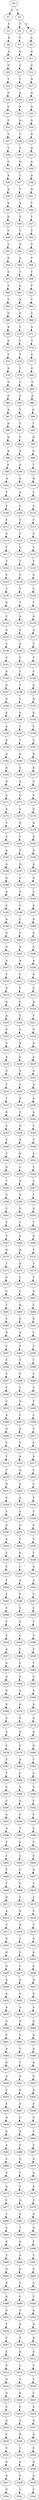 strict digraph  {
	S0 -> S1 [ label = G ];
	S0 -> S2 [ label = T ];
	S1 -> S3 [ label = T ];
	S2 -> S4 [ label = T ];
	S2 -> S5 [ label = C ];
	S3 -> S6 [ label = G ];
	S4 -> S7 [ label = T ];
	S5 -> S8 [ label = A ];
	S6 -> S9 [ label = G ];
	S7 -> S10 [ label = G ];
	S8 -> S11 [ label = G ];
	S9 -> S12 [ label = C ];
	S10 -> S13 [ label = C ];
	S11 -> S14 [ label = C ];
	S12 -> S15 [ label = T ];
	S13 -> S16 [ label = T ];
	S14 -> S17 [ label = A ];
	S15 -> S18 [ label = T ];
	S16 -> S19 [ label = A ];
	S17 -> S20 [ label = A ];
	S18 -> S21 [ label = C ];
	S19 -> S22 [ label = A ];
	S20 -> S23 [ label = A ];
	S21 -> S24 [ label = C ];
	S22 -> S25 [ label = A ];
	S23 -> S26 [ label = A ];
	S24 -> S27 [ label = T ];
	S25 -> S28 [ label = T ];
	S26 -> S29 [ label = A ];
	S27 -> S30 [ label = T ];
	S28 -> S31 [ label = T ];
	S29 -> S32 [ label = A ];
	S30 -> S33 [ label = C ];
	S31 -> S34 [ label = G ];
	S32 -> S35 [ label = A ];
	S33 -> S36 [ label = A ];
	S34 -> S37 [ label = T ];
	S35 -> S38 [ label = A ];
	S36 -> S39 [ label = A ];
	S37 -> S40 [ label = T ];
	S38 -> S41 [ label = A ];
	S39 -> S42 [ label = G ];
	S40 -> S43 [ label = A ];
	S41 -> S44 [ label = T ];
	S42 -> S45 [ label = G ];
	S43 -> S46 [ label = T ];
	S44 -> S47 [ label = T ];
	S45 -> S48 [ label = C ];
	S46 -> S49 [ label = T ];
	S47 -> S50 [ label = T ];
	S48 -> S51 [ label = T ];
	S49 -> S52 [ label = G ];
	S50 -> S53 [ label = T ];
	S51 -> S54 [ label = G ];
	S52 -> S55 [ label = A ];
	S53 -> S56 [ label = T ];
	S54 -> S57 [ label = G ];
	S55 -> S58 [ label = T ];
	S56 -> S59 [ label = T ];
	S57 -> S60 [ label = C ];
	S58 -> S61 [ label = A ];
	S59 -> S62 [ label = T ];
	S60 -> S63 [ label = T ];
	S61 -> S64 [ label = A ];
	S62 -> S65 [ label = T ];
	S63 -> S66 [ label = C ];
	S64 -> S67 [ label = C ];
	S65 -> S68 [ label = C ];
	S66 -> S69 [ label = A ];
	S67 -> S70 [ label = T ];
	S68 -> S71 [ label = A ];
	S69 -> S72 [ label = T ];
	S70 -> S73 [ label = T ];
	S71 -> S74 [ label = T ];
	S72 -> S75 [ label = T ];
	S73 -> S76 [ label = T ];
	S74 -> S77 [ label = C ];
	S75 -> S78 [ label = G ];
	S76 -> S79 [ label = T ];
	S77 -> S80 [ label = C ];
	S78 -> S81 [ label = G ];
	S79 -> S82 [ label = T ];
	S80 -> S83 [ label = T ];
	S81 -> S84 [ label = G ];
	S82 -> S85 [ label = C ];
	S83 -> S86 [ label = C ];
	S84 -> S87 [ label = A ];
	S85 -> S88 [ label = T ];
	S86 -> S89 [ label = A ];
	S87 -> S90 [ label = G ];
	S88 -> S91 [ label = T ];
	S89 -> S92 [ label = T ];
	S90 -> S93 [ label = G ];
	S91 -> S94 [ label = C ];
	S92 -> S95 [ label = G ];
	S93 -> S96 [ label = A ];
	S94 -> S97 [ label = A ];
	S95 -> S98 [ label = G ];
	S96 -> S99 [ label = A ];
	S97 -> S100 [ label = A ];
	S98 -> S101 [ label = T ];
	S99 -> S102 [ label = A ];
	S100 -> S103 [ label = A ];
	S101 -> S104 [ label = G ];
	S102 -> S105 [ label = T ];
	S103 -> S106 [ label = A ];
	S104 -> S107 [ label = C ];
	S105 -> S108 [ label = T ];
	S106 -> S109 [ label = C ];
	S107 -> S110 [ label = C ];
	S108 -> S111 [ label = C ];
	S109 -> S112 [ label = T ];
	S110 -> S113 [ label = C ];
	S111 -> S114 [ label = A ];
	S112 -> S115 [ label = T ];
	S113 -> S116 [ label = C ];
	S114 -> S117 [ label = T ];
	S115 -> S118 [ label = G ];
	S116 -> S119 [ label = T ];
	S117 -> S120 [ label = T ];
	S118 -> S121 [ label = T ];
	S119 -> S122 [ label = T ];
	S120 -> S123 [ label = C ];
	S121 -> S124 [ label = T ];
	S122 -> S125 [ label = G ];
	S123 -> S126 [ label = T ];
	S124 -> S127 [ label = T ];
	S125 -> S128 [ label = C ];
	S126 -> S129 [ label = G ];
	S127 -> S130 [ label = T ];
	S128 -> S131 [ label = T ];
	S129 -> S132 [ label = C ];
	S130 -> S133 [ label = A ];
	S131 -> S134 [ label = A ];
	S132 -> S135 [ label = A ];
	S133 -> S136 [ label = A ];
	S134 -> S137 [ label = A ];
	S135 -> S138 [ label = C ];
	S136 -> S139 [ label = A ];
	S137 -> S140 [ label = T ];
	S138 -> S141 [ label = C ];
	S139 -> S142 [ label = T ];
	S140 -> S143 [ label = T ];
	S141 -> S144 [ label = A ];
	S142 -> S145 [ label = T ];
	S143 -> S146 [ label = C ];
	S144 -> S147 [ label = G ];
	S145 -> S148 [ label = T ];
	S146 -> S149 [ label = A ];
	S147 -> S150 [ label = G ];
	S148 -> S151 [ label = C ];
	S149 -> S152 [ label = G ];
	S150 -> S153 [ label = C ];
	S151 -> S154 [ label = G ];
	S152 -> S155 [ label = G ];
	S153 -> S156 [ label = A ];
	S154 -> S157 [ label = T ];
	S155 -> S158 [ label = C ];
	S156 -> S159 [ label = G ];
	S157 -> S160 [ label = T ];
	S158 -> S161 [ label = G ];
	S159 -> S162 [ label = A ];
	S160 -> S163 [ label = G ];
	S161 -> S164 [ label = G ];
	S162 -> S165 [ label = G ];
	S163 -> S166 [ label = C ];
	S164 -> S167 [ label = A ];
	S165 -> S168 [ label = G ];
	S166 -> S169 [ label = A ];
	S167 -> S170 [ label = G ];
	S168 -> S171 [ label = A ];
	S169 -> S172 [ label = G ];
	S170 -> S173 [ label = C ];
	S171 -> S174 [ label = A ];
	S172 -> S175 [ label = A ];
	S173 -> S176 [ label = G ];
	S174 -> S177 [ label = C ];
	S175 -> S178 [ label = G ];
	S176 -> S179 [ label = A ];
	S177 -> S180 [ label = C ];
	S178 -> S181 [ label = T ];
	S179 -> S182 [ label = G ];
	S180 -> S183 [ label = A ];
	S181 -> S184 [ label = C ];
	S182 -> S185 [ label = G ];
	S183 -> S186 [ label = A ];
	S184 -> S187 [ label = G ];
	S185 -> S188 [ label = A ];
	S186 -> S189 [ label = G ];
	S187 -> S190 [ label = A ];
	S188 -> S191 [ label = A ];
	S189 -> S192 [ label = G ];
	S190 -> S193 [ label = C ];
	S191 -> S194 [ label = C ];
	S192 -> S195 [ label = C ];
	S193 -> S196 [ label = T ];
	S194 -> S197 [ label = A ];
	S195 -> S198 [ label = A ];
	S196 -> S199 [ label = C ];
	S197 -> S200 [ label = G ];
	S198 -> S201 [ label = G ];
	S199 -> S202 [ label = C ];
	S200 -> S203 [ label = G ];
	S201 -> S204 [ label = G ];
	S202 -> S205 [ label = G ];
	S203 -> S206 [ label = C ];
	S204 -> S207 [ label = A ];
	S205 -> S208 [ label = A ];
	S206 -> S209 [ label = A ];
	S207 -> S210 [ label = T ];
	S208 -> S211 [ label = T ];
	S209 -> S212 [ label = G ];
	S210 -> S213 [ label = G ];
	S211 -> S214 [ label = C ];
	S212 -> S215 [ label = G ];
	S213 -> S216 [ label = A ];
	S214 -> S217 [ label = C ];
	S215 -> S218 [ label = A ];
	S216 -> S219 [ label = A ];
	S217 -> S220 [ label = T ];
	S218 -> S221 [ label = T ];
	S219 -> S222 [ label = G ];
	S220 -> S223 [ label = G ];
	S221 -> S224 [ label = G ];
	S222 -> S225 [ label = A ];
	S223 -> S226 [ label = A ];
	S224 -> S227 [ label = A ];
	S225 -> S228 [ label = A ];
	S226 -> S229 [ label = C ];
	S227 -> S230 [ label = A ];
	S228 -> S231 [ label = G ];
	S229 -> S232 [ label = A ];
	S230 -> S233 [ label = G ];
	S231 -> S234 [ label = T ];
	S232 -> S235 [ label = C ];
	S233 -> S236 [ label = A ];
	S234 -> S237 [ label = T ];
	S235 -> S238 [ label = A ];
	S236 -> S239 [ label = A ];
	S237 -> S240 [ label = G ];
	S238 -> S241 [ label = G ];
	S239 -> S242 [ label = A ];
	S240 -> S243 [ label = C ];
	S241 -> S244 [ label = G ];
	S242 -> S245 [ label = T ];
	S243 -> S246 [ label = T ];
	S244 -> S247 [ label = A ];
	S245 -> S248 [ label = T ];
	S246 -> S249 [ label = T ];
	S247 -> S250 [ label = G ];
	S248 -> S251 [ label = A ];
	S249 -> S252 [ label = G ];
	S250 -> S253 [ label = C ];
	S251 -> S254 [ label = T ];
	S252 -> S255 [ label = T ];
	S253 -> S256 [ label = A ];
	S254 -> S257 [ label = T ];
	S255 -> S258 [ label = G ];
	S256 -> S259 [ label = G ];
	S257 -> S260 [ label = T ];
	S258 -> S261 [ label = C ];
	S259 -> S262 [ label = G ];
	S260 -> S263 [ label = G ];
	S261 -> S264 [ label = T ];
	S262 -> S265 [ label = C ];
	S263 -> S266 [ label = T ];
	S264 -> S267 [ label = T ];
	S265 -> S268 [ label = C ];
	S266 -> S269 [ label = G ];
	S267 -> S270 [ label = G ];
	S268 -> S271 [ label = A ];
	S269 -> S272 [ label = T ];
	S270 -> S273 [ label = T ];
	S271 -> S274 [ label = A ];
	S272 -> S275 [ label = T ];
	S273 -> S276 [ label = G ];
	S274 -> S277 [ label = C ];
	S275 -> S278 [ label = T ];
	S276 -> S279 [ label = C ];
	S277 -> S280 [ label = C ];
	S278 -> S281 [ label = G ];
	S279 -> S282 [ label = T ];
	S280 -> S283 [ label = A ];
	S281 -> S284 [ label = C ];
	S282 -> S285 [ label = C ];
	S283 -> S286 [ label = G ];
	S284 -> S287 [ label = G ];
	S285 -> S288 [ label = G ];
	S286 -> S289 [ label = A ];
	S287 -> S290 [ label = C ];
	S288 -> S291 [ label = C ];
	S289 -> S292 [ label = T ];
	S290 -> S293 [ label = T ];
	S291 -> S294 [ label = T ];
	S292 -> S295 [ label = T ];
	S293 -> S296 [ label = C ];
	S294 -> S297 [ label = C ];
	S295 -> S298 [ label = C ];
	S296 -> S299 [ label = C ];
	S297 -> S300 [ label = T ];
	S298 -> S301 [ label = T ];
	S299 -> S302 [ label = T ];
	S300 -> S303 [ label = C ];
	S301 -> S304 [ label = G ];
	S302 -> S305 [ label = T ];
	S303 -> S306 [ label = A ];
	S304 -> S307 [ label = C ];
	S305 -> S308 [ label = C ];
	S306 -> S309 [ label = G ];
	S307 -> S310 [ label = G ];
	S308 -> S311 [ label = T ];
	S309 -> S312 [ label = C ];
	S310 -> S313 [ label = C ];
	S311 -> S314 [ label = C ];
	S312 -> S315 [ label = T ];
	S313 -> S316 [ label = A ];
	S314 -> S317 [ label = A ];
	S315 -> S318 [ label = T ];
	S316 -> S319 [ label = G ];
	S317 -> S320 [ label = C ];
	S318 -> S321 [ label = G ];
	S319 -> S322 [ label = C ];
	S320 -> S323 [ label = C ];
	S321 -> S324 [ label = C ];
	S322 -> S325 [ label = A ];
	S323 -> S326 [ label = T ];
	S324 -> S327 [ label = T ];
	S325 -> S328 [ label = A ];
	S326 -> S329 [ label = T ];
	S327 -> S330 [ label = G ];
	S328 -> S331 [ label = G ];
	S329 -> S332 [ label = C ];
	S330 -> S333 [ label = A ];
	S331 -> S334 [ label = C ];
	S332 -> S335 [ label = C ];
	S333 -> S336 [ label = C ];
	S334 -> S337 [ label = G ];
	S335 -> S338 [ label = T ];
	S336 -> S339 [ label = C ];
	S337 -> S340 [ label = C ];
	S338 -> S341 [ label = G ];
	S339 -> S342 [ label = T ];
	S340 -> S343 [ label = A ];
	S341 -> S344 [ label = A ];
	S342 -> S345 [ label = T ];
	S343 -> S346 [ label = G ];
	S344 -> S347 [ label = C ];
	S345 -> S348 [ label = C ];
	S346 -> S349 [ label = C ];
	S347 -> S350 [ label = C ];
	S348 -> S351 [ label = T ];
	S349 -> S352 [ label = C ];
	S350 -> S353 [ label = T ];
	S351 -> S354 [ label = C ];
	S352 -> S355 [ label = C ];
	S353 -> S356 [ label = T ];
	S354 -> S357 [ label = A ];
	S355 -> S358 [ label = C ];
	S356 -> S359 [ label = C ];
	S357 -> S360 [ label = G ];
	S358 -> S361 [ label = C ];
	S359 -> S362 [ label = T ];
	S360 -> S363 [ label = G ];
	S361 -> S364 [ label = C ];
	S362 -> S365 [ label = C ];
	S363 -> S366 [ label = G ];
	S364 -> S367 [ label = G ];
	S365 -> S368 [ label = A ];
	S366 -> S369 [ label = G ];
	S367 -> S370 [ label = G ];
	S368 -> S371 [ label = G ];
	S369 -> S372 [ label = C ];
	S370 -> S373 [ label = A ];
	S371 -> S374 [ label = G ];
	S372 -> S375 [ label = C ];
	S373 -> S376 [ label = C ];
	S374 -> S377 [ label = G ];
	S375 -> S378 [ label = T ];
	S376 -> S379 [ label = C ];
	S377 -> S380 [ label = G ];
	S378 -> S381 [ label = C ];
	S379 -> S382 [ label = A ];
	S380 -> S383 [ label = C ];
	S381 -> S384 [ label = T ];
	S382 -> S385 [ label = C ];
	S383 -> S386 [ label = C ];
	S384 -> S387 [ label = C ];
	S385 -> S388 [ label = G ];
	S386 -> S389 [ label = T ];
	S387 -> S390 [ label = C ];
	S388 -> S391 [ label = G ];
	S389 -> S392 [ label = C ];
	S390 -> S393 [ label = G ];
	S391 -> S394 [ label = C ];
	S392 -> S395 [ label = C ];
	S393 -> S396 [ label = A ];
	S394 -> S397 [ label = T ];
	S395 -> S398 [ label = C ];
	S396 -> S399 [ label = T ];
	S397 -> S400 [ label = A ];
	S398 -> S401 [ label = C ];
	S399 -> S402 [ label = T ];
	S400 -> S403 [ label = C ];
	S401 -> S404 [ label = G ];
	S402 -> S405 [ label = C ];
	S403 -> S406 [ label = C ];
	S404 -> S407 [ label = A ];
	S405 -> S408 [ label = T ];
	S406 -> S409 [ label = C ];
	S407 -> S410 [ label = T ];
	S408 -> S411 [ label = G ];
	S409 -> S412 [ label = C ];
	S410 -> S413 [ label = T ];
	S411 -> S414 [ label = A ];
	S412 -> S415 [ label = A ];
	S413 -> S416 [ label = C ];
	S414 -> S417 [ label = T ];
	S415 -> S418 [ label = A ];
	S416 -> S419 [ label = T ];
	S417 -> S420 [ label = G ];
	S418 -> S421 [ label = C ];
	S419 -> S422 [ label = G ];
	S420 -> S423 [ label = G ];
	S421 -> S424 [ label = C ];
	S422 -> S425 [ label = A ];
	S423 -> S426 [ label = A ];
	S424 -> S427 [ label = C ];
	S425 -> S428 [ label = C ];
	S426 -> S429 [ label = A ];
	S427 -> S430 [ label = C ];
	S428 -> S431 [ label = G ];
	S429 -> S432 [ label = A ];
	S430 -> S433 [ label = A ];
	S431 -> S434 [ label = G ];
	S432 -> S435 [ label = A ];
	S433 -> S436 [ label = A ];
	S434 -> S437 [ label = A ];
	S435 -> S438 [ label = G ];
	S436 -> S439 [ label = G ];
	S437 -> S440 [ label = A ];
	S438 -> S441 [ label = C ];
	S439 -> S442 [ label = G ];
	S440 -> S443 [ label = A ];
	S441 -> S444 [ label = A ];
	S442 -> S445 [ label = C ];
	S443 -> S446 [ label = A ];
	S444 -> S447 [ label = G ];
	S445 -> S448 [ label = T ];
	S446 -> S449 [ label = G ];
	S447 -> S450 [ label = G ];
	S448 -> S451 [ label = G ];
	S449 -> S452 [ label = G ];
	S450 -> S453 [ label = C ];
	S451 -> S454 [ label = G ];
	S452 -> S455 [ label = A ];
	S453 -> S456 [ label = C ];
	S454 -> S457 [ label = G ];
	S455 -> S458 [ label = G ];
	S456 -> S459 [ label = A ];
	S457 -> S460 [ label = C ];
	S458 -> S461 [ label = G ];
	S459 -> S462 [ label = A ];
	S460 -> S463 [ label = A ];
	S461 -> S464 [ label = C ];
	S462 -> S465 [ label = A ];
	S463 -> S466 [ label = C ];
	S464 -> S467 [ label = C ];
	S465 -> S468 [ label = C ];
	S466 -> S469 [ label = G ];
	S467 -> S470 [ label = A ];
	S468 -> S471 [ label = A ];
	S469 -> S472 [ label = C ];
	S470 -> S473 [ label = A ];
	S471 -> S474 [ label = A ];
	S472 -> S475 [ label = C ];
	S473 -> S476 [ label = A ];
	S474 -> S477 [ label = C ];
	S475 -> S478 [ label = G ];
	S476 -> S479 [ label = C ];
	S477 -> S480 [ label = T ];
	S478 -> S481 [ label = A ];
	S479 -> S482 [ label = A ];
	S480 -> S483 [ label = C ];
	S481 -> S484 [ label = T ];
	S482 -> S485 [ label = G ];
	S483 -> S486 [ label = C ];
	S484 -> S487 [ label = G ];
	S485 -> S488 [ label = C ];
	S486 -> S489 [ label = T ];
	S487 -> S490 [ label = A ];
	S488 -> S491 [ label = T ];
	S489 -> S492 [ label = G ];
	S490 -> S493 [ label = G ];
	S491 -> S494 [ label = C ];
	S492 -> S495 [ label = A ];
	S493 -> S496 [ label = C ];
	S494 -> S497 [ label = C ];
	S495 -> S498 [ label = G ];
	S496 -> S499 [ label = C ];
	S497 -> S500 [ label = T ];
	S498 -> S501 [ label = G ];
	S499 -> S502 [ label = G ];
	S500 -> S503 [ label = G ];
	S501 -> S504 [ label = T ];
	S502 -> S505 [ label = A ];
	S503 -> S506 [ label = A ];
	S504 -> S507 [ label = C ];
	S505 -> S508 [ label = T ];
	S506 -> S509 [ label = G ];
	S507 -> S510 [ label = C ];
	S508 -> S511 [ label = G ];
	S509 -> S512 [ label = G ];
	S510 -> S513 [ label = C ];
	S511 -> S514 [ label = C ];
	S512 -> S515 [ label = T ];
	S513 -> S516 [ label = G ];
	S514 -> S517 [ label = G ];
	S515 -> S518 [ label = C ];
	S516 -> S519 [ label = G ];
	S517 -> S520 [ label = G ];
	S518 -> S521 [ label = C ];
	S519 -> S522 [ label = C ];
	S520 -> S523 [ label = G ];
	S521 -> S524 [ label = A ];
	S522 -> S525 [ label = G ];
	S523 -> S526 [ label = A ];
	S524 -> S527 [ label = G ];
	S525 -> S528 [ label = C ];
	S526 -> S529 [ label = G ];
	S527 -> S530 [ label = G ];
	S528 -> S531 [ label = C ];
	S529 -> S532 [ label = T ];
	S530 -> S533 [ label = C ];
	S531 -> S534 [ label = A ];
	S532 -> S535 [ label = A ];
	S533 -> S536 [ label = G ];
	S534 -> S537 [ label = G ];
	S535 -> S538 [ label = C ];
	S536 -> S539 [ label = C ];
	S537 -> S540 [ label = G ];
	S538 -> S541 [ label = C ];
	S539 -> S542 [ label = C ];
}
